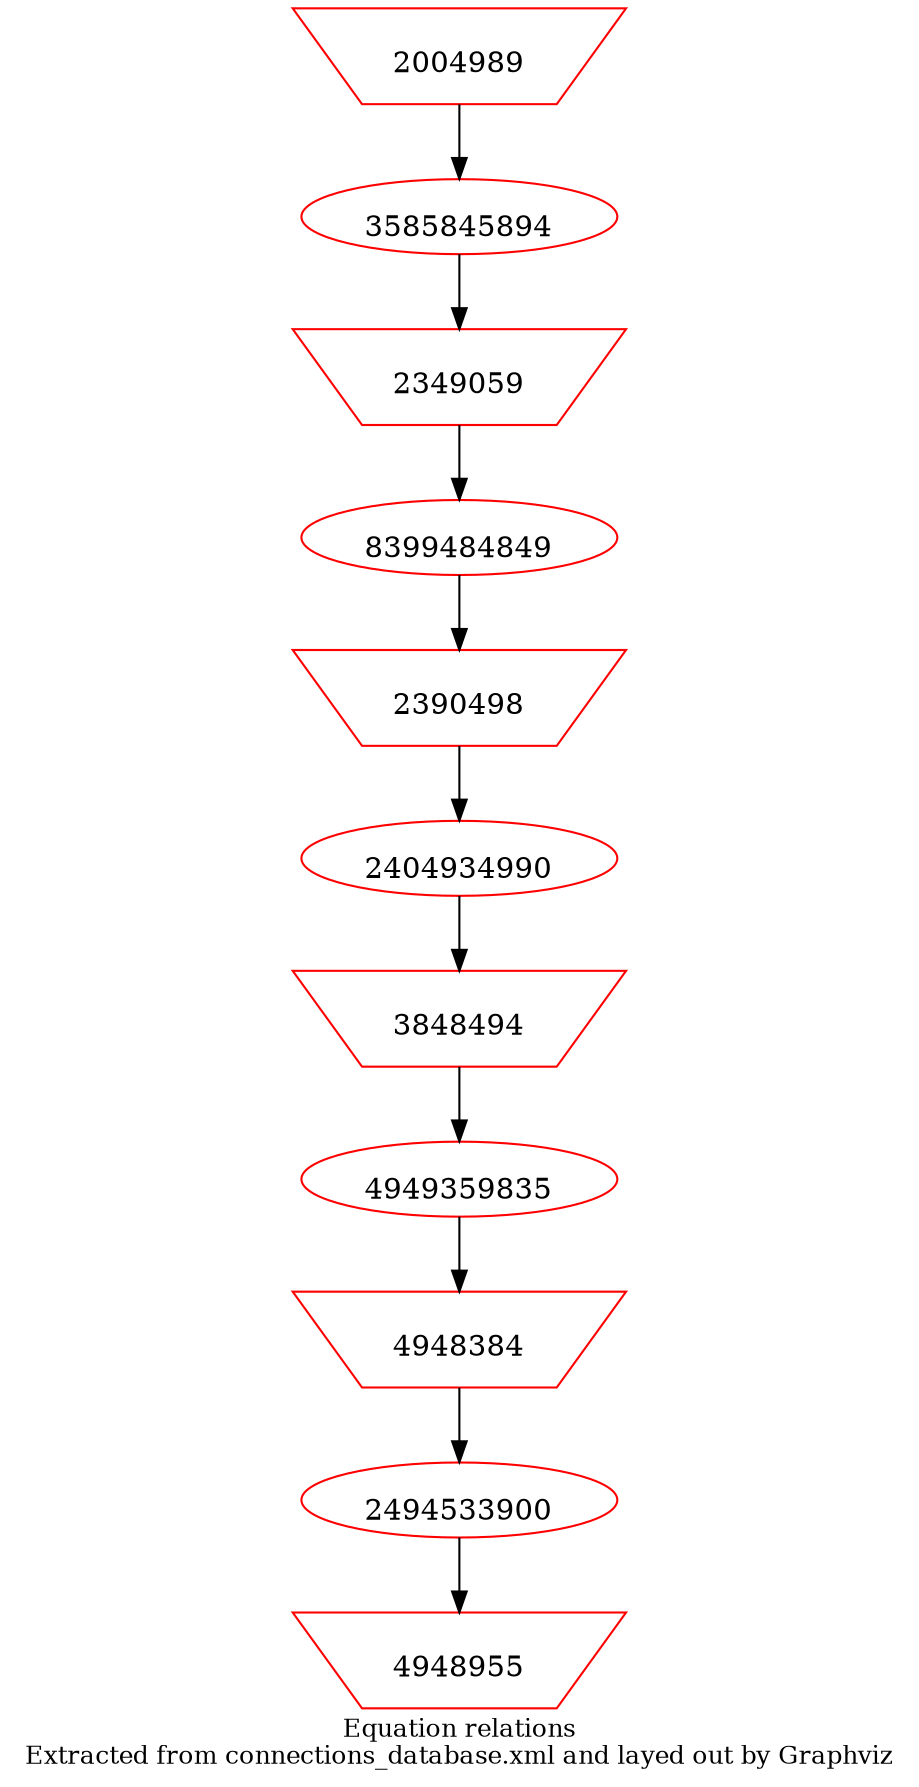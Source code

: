 # Graphviz
# date created: 20150805
# Command to produce output:
# neato -Tsvg thisfile.gv > out.svg
# http://www.graphviz.org/Gallery/directed/traffic_lights.gv.txt
# http://www.graphviz.org/content/traffic_lights
digraph physicsEquations {
overlap=false;
label="Equation relations\nExtracted from connections_database.xml and layed out by Graphviz";
fontsize=12;
2494533900 [shape=ellipse,color=red,image="/Users/benpayne/version_controlled/proofofconcept/lib/images_expression_png/2494533900.png",labelloc=b,URL="http://expre.com"];
4949359835 [shape=ellipse,color=red,image="/Users/benpayne/version_controlled/proofofconcept/lib/images_expression_png/4949359835.png",labelloc=b,URL="http://expre.com"];
2404934990 [shape=ellipse,color=red,image="/Users/benpayne/version_controlled/proofofconcept/lib/images_expression_png/2404934990.png",labelloc=b,URL="http://expre.com"];
8399484849 [shape=ellipse,color=red,image="/Users/benpayne/version_controlled/proofofconcept/lib/images_expression_png/8399484849.png",labelloc=b,URL="http://expre.com"];
3585845894 [shape=ellipse,color=red,image="/Users/benpayne/version_controlled/proofofconcept/lib/images_expression_png/3585845894.png",labelloc=b,URL="http://expre.com"];
2349059 [shape=invtrapezium,color=red,image="/Users/benpayne/version_controlled/proofofconcept/lib/images_infrule_png/simplify.png",labelloc=b,URL="http://infrule.com"];
4948955 [shape=invtrapezium,color=red,image="/Users/benpayne/version_controlled/proofofconcept/lib/images_infrule_png/claimLHSequalsRHS.png",labelloc=b,URL="http://infrule.com"];
4948384 [shape=invtrapezium,color=red,image="/Users/benpayne/version_controlled/proofofconcept/lib/images_infrule_png/simplify.png",labelloc=b,URL="http://infrule.com"];
2390498 [shape=invtrapezium,color=red,image="/Users/benpayne/version_controlled/proofofconcept/lib/images_infrule_png/simplify.png",labelloc=b,URL="http://infrule.com"];
2004989 [shape=invtrapezium,color=red,image="/Users/benpayne/version_controlled/proofofconcept/lib/images_infrule_png/declareIdentity.png",labelloc=b,URL="http://infrule.com"];
3848494 [shape=invtrapezium,color=red,image="/Users/benpayne/version_controlled/proofofconcept/lib/images_infrule_png/simplify.png",labelloc=b,URL="http://infrule.com"];
2004989 -> 3585845894;
3585845894 -> 2349059;
2349059 -> 8399484849;
8399484849 -> 2390498;
2390498 -> 2404934990;
2404934990 -> 3848494;
3848494 -> 4949359835;
4949359835 -> 4948384;
4948384 -> 2494533900;
2494533900 -> 4948955;
}

